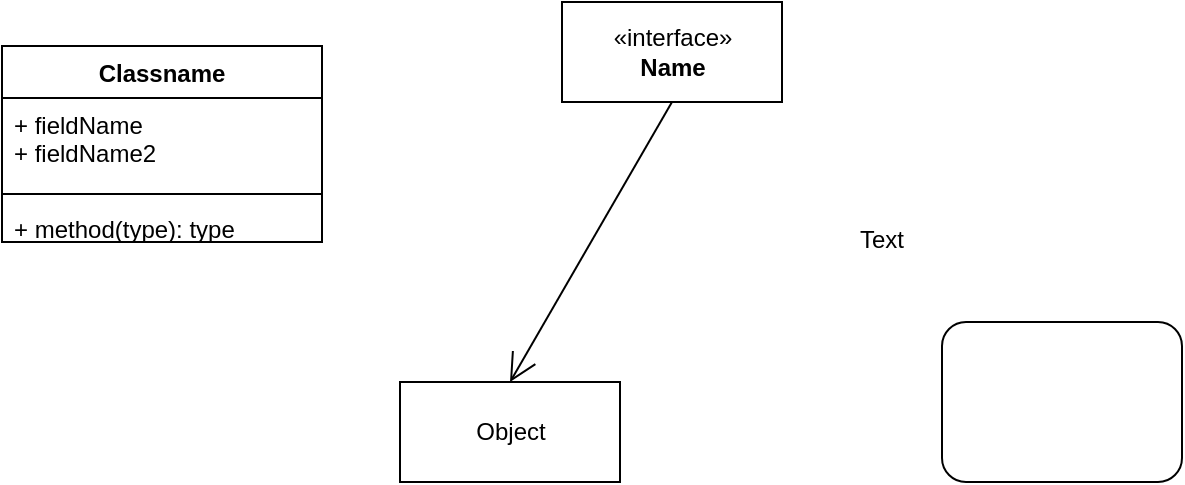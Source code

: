 <mxfile version="20.6.0" type="github">
  <diagram id="C5RBs43oDa-KdzZeNtuy" name="Page-1">
    <mxGraphModel dx="1038" dy="643" grid="1" gridSize="10" guides="1" tooltips="1" connect="1" arrows="1" fold="1" page="1" pageScale="1" pageWidth="827" pageHeight="1169" math="0" shadow="0">
      <root>
        <mxCell id="WIyWlLk6GJQsqaUBKTNV-0" />
        <mxCell id="WIyWlLk6GJQsqaUBKTNV-1" parent="WIyWlLk6GJQsqaUBKTNV-0" />
        <mxCell id="71aYGkm7GuEPidh7mLte-2" value="&amp;laquo;interface&amp;raquo;&lt;br&gt;&lt;b&gt;Name&lt;/b&gt;" style="html=1;rounded=0;" vertex="1" parent="WIyWlLk6GJQsqaUBKTNV-1">
          <mxGeometry x="440" y="240" width="110" height="50" as="geometry" />
        </mxCell>
        <mxCell id="71aYGkm7GuEPidh7mLte-3" value="Object" style="html=1;rounded=0;" vertex="1" parent="WIyWlLk6GJQsqaUBKTNV-1">
          <mxGeometry x="359" y="430" width="110" height="50" as="geometry" />
        </mxCell>
        <mxCell id="71aYGkm7GuEPidh7mLte-4" value="Classname" style="swimlane;fontStyle=1;align=center;verticalAlign=top;childLayout=stackLayout;horizontal=1;startSize=26;horizontalStack=0;resizeParent=1;resizeParentMax=0;resizeLast=0;collapsible=1;marginBottom=0;rounded=0;" vertex="1" parent="WIyWlLk6GJQsqaUBKTNV-1">
          <mxGeometry x="160" y="262" width="160" height="98" as="geometry" />
        </mxCell>
        <mxCell id="71aYGkm7GuEPidh7mLte-5" value="+ fieldName&#xa;+ fieldName2&#xa;" style="text;strokeColor=none;fillColor=none;align=left;verticalAlign=top;spacingLeft=4;spacingRight=4;overflow=hidden;rotatable=0;points=[[0,0.5],[1,0.5]];portConstraint=eastwest;rounded=0;" vertex="1" parent="71aYGkm7GuEPidh7mLte-4">
          <mxGeometry y="26" width="160" height="44" as="geometry" />
        </mxCell>
        <mxCell id="71aYGkm7GuEPidh7mLte-6" value="" style="line;strokeWidth=1;fillColor=none;align=left;verticalAlign=middle;spacingTop=-1;spacingLeft=3;spacingRight=3;rotatable=0;labelPosition=right;points=[];portConstraint=eastwest;strokeColor=inherit;rounded=0;" vertex="1" parent="71aYGkm7GuEPidh7mLte-4">
          <mxGeometry y="70" width="160" height="8" as="geometry" />
        </mxCell>
        <mxCell id="71aYGkm7GuEPidh7mLte-7" value="+ method(type): type" style="text;strokeColor=none;fillColor=none;align=left;verticalAlign=top;spacingLeft=4;spacingRight=4;overflow=hidden;rotatable=0;points=[[0,0.5],[1,0.5]];portConstraint=eastwest;rounded=0;" vertex="1" parent="71aYGkm7GuEPidh7mLte-4">
          <mxGeometry y="78" width="160" height="20" as="geometry" />
        </mxCell>
        <mxCell id="71aYGkm7GuEPidh7mLte-8" value="" style="endArrow=open;endFill=1;endSize=12;html=1;rounded=0;exitX=0.5;exitY=1;exitDx=0;exitDy=0;entryX=0.5;entryY=0;entryDx=0;entryDy=0;" edge="1" parent="WIyWlLk6GJQsqaUBKTNV-1" source="71aYGkm7GuEPidh7mLte-2" target="71aYGkm7GuEPidh7mLte-3">
          <mxGeometry width="160" relative="1" as="geometry">
            <mxPoint x="330" y="410" as="sourcePoint" />
            <mxPoint x="490" y="410" as="targetPoint" />
            <Array as="points" />
          </mxGeometry>
        </mxCell>
        <mxCell id="71aYGkm7GuEPidh7mLte-9" value="" style="rounded=1;whiteSpace=wrap;html=1;" vertex="1" parent="WIyWlLk6GJQsqaUBKTNV-1">
          <mxGeometry x="630" y="400" width="120" height="80" as="geometry" />
        </mxCell>
        <mxCell id="71aYGkm7GuEPidh7mLte-10" value="Text" style="text;html=1;strokeColor=none;fillColor=none;align=center;verticalAlign=middle;whiteSpace=wrap;rounded=0;" vertex="1" parent="WIyWlLk6GJQsqaUBKTNV-1">
          <mxGeometry x="570" y="344" width="60" height="30" as="geometry" />
        </mxCell>
      </root>
    </mxGraphModel>
  </diagram>
</mxfile>
